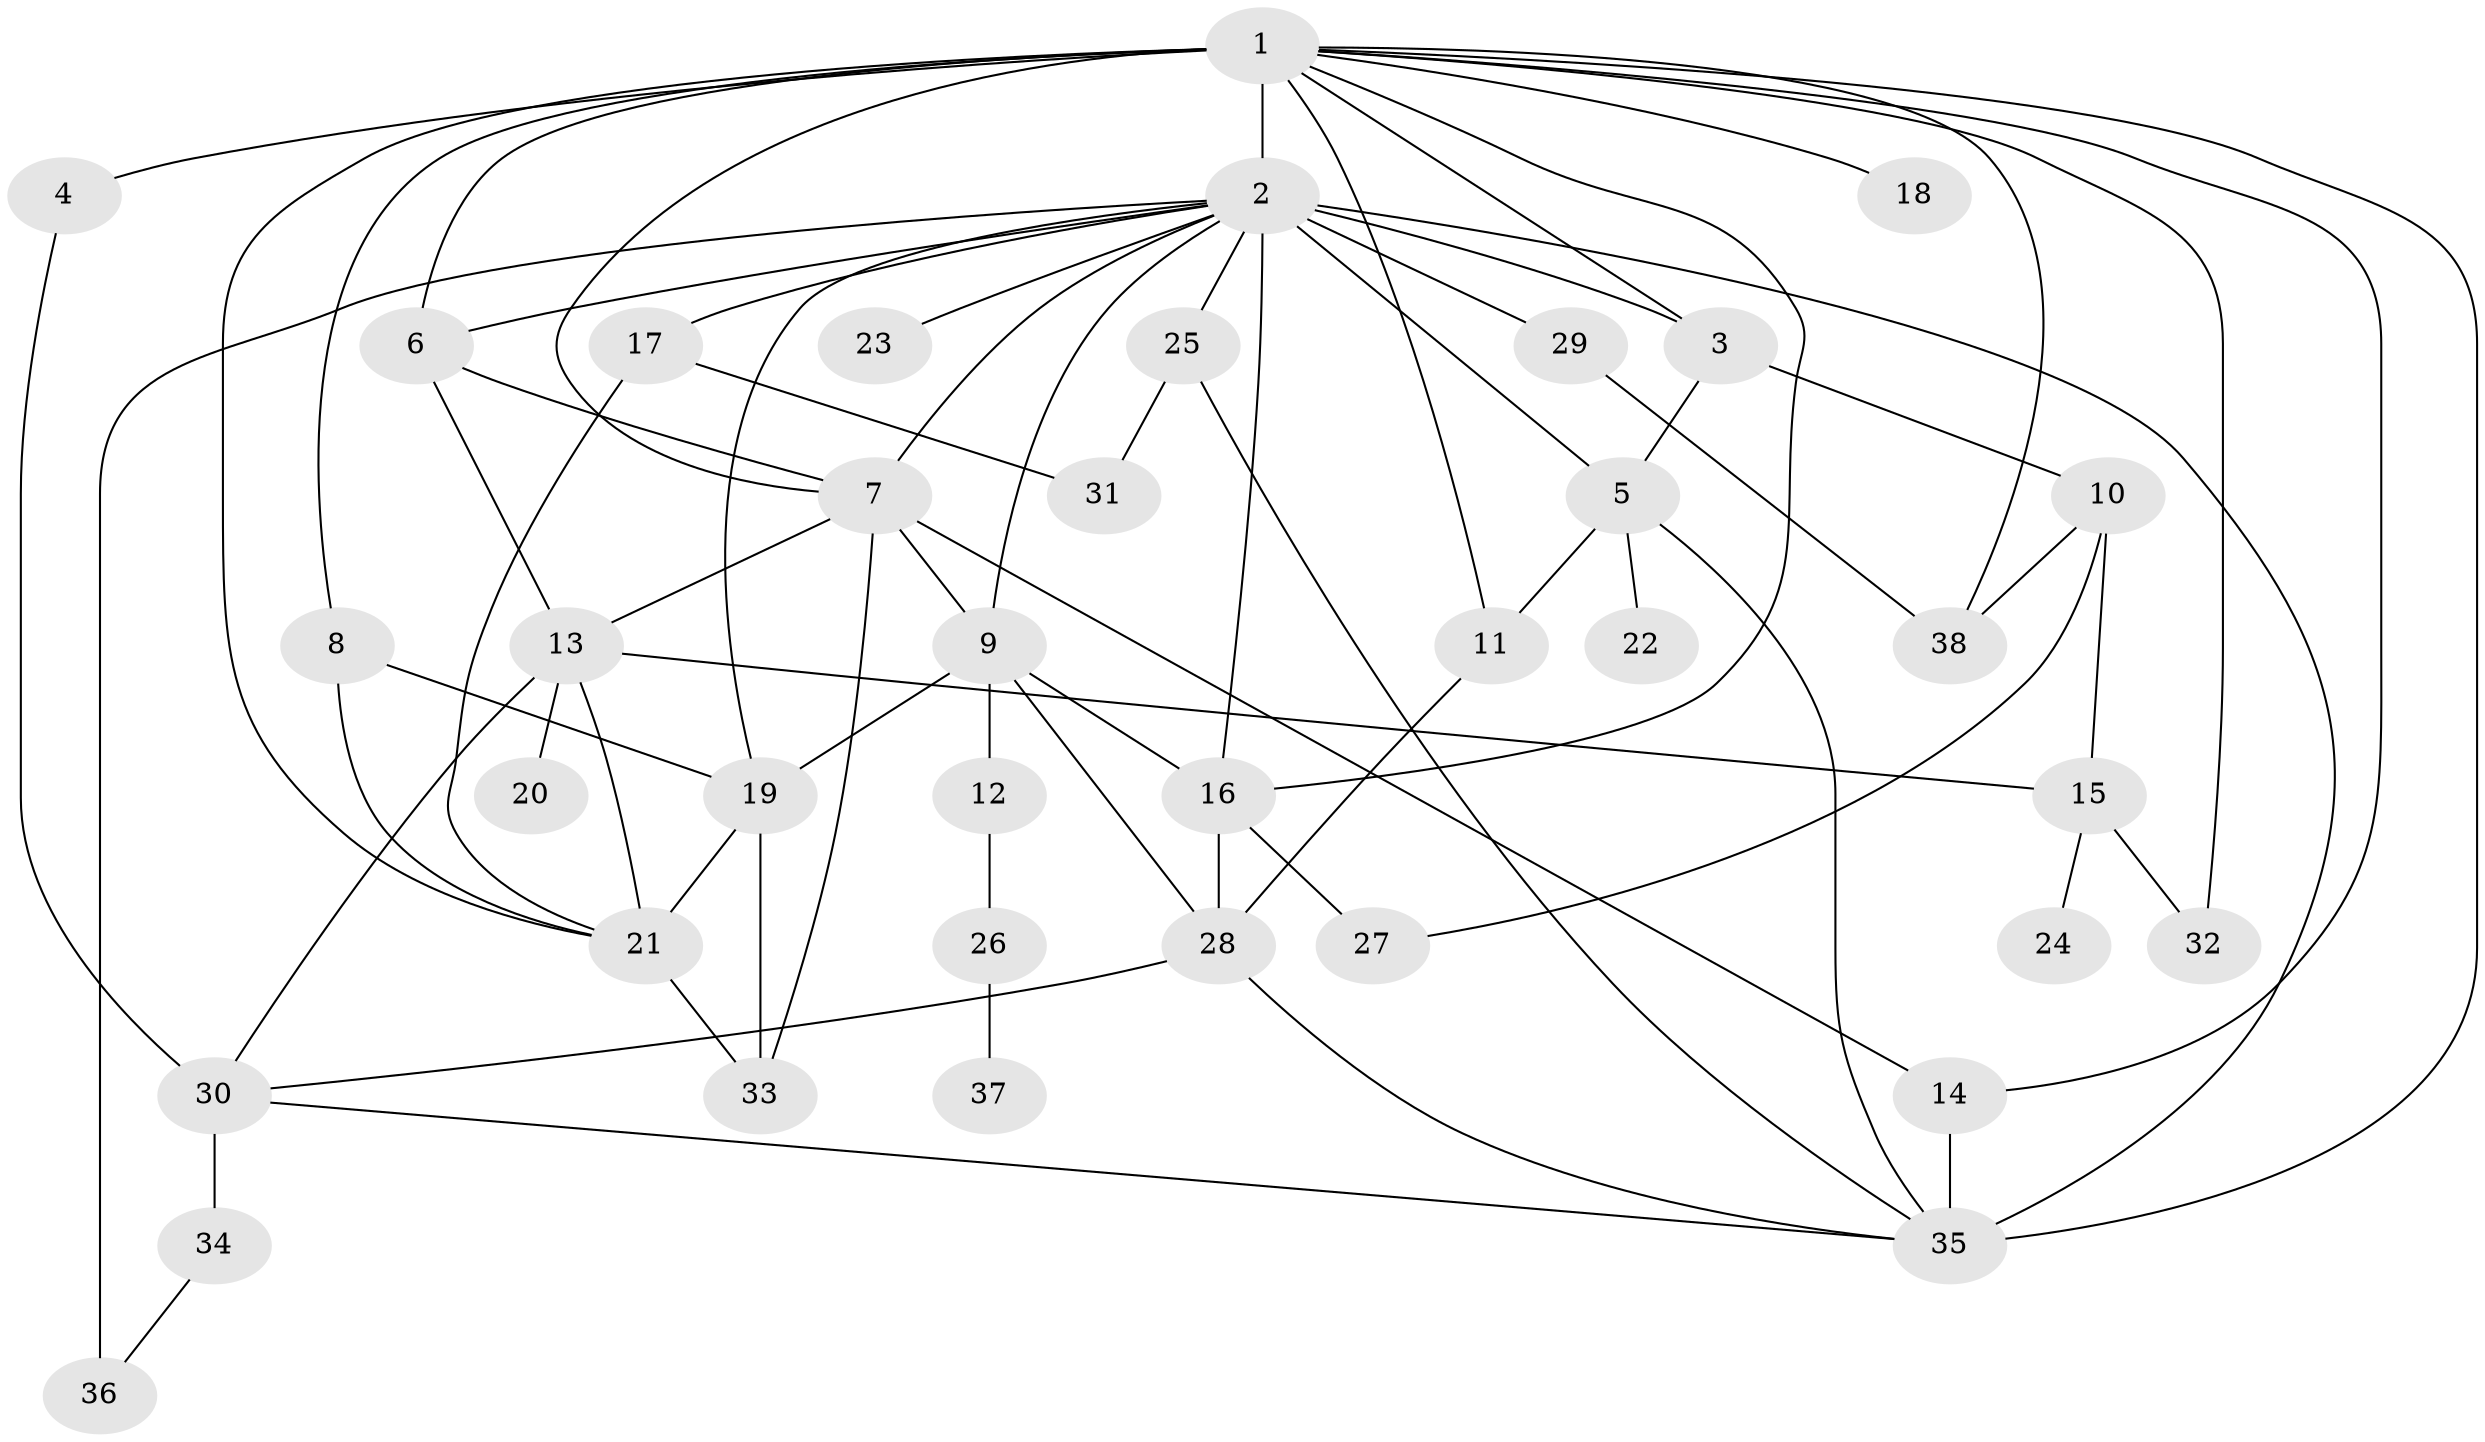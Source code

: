 // original degree distribution, {5: 0.10833333333333334, 6: 0.041666666666666664, 1: 0.2, 2: 0.2833333333333333, 4: 0.14166666666666666, 9: 0.016666666666666666, 3: 0.20833333333333334}
// Generated by graph-tools (version 1.1) at 2025/48/03/04/25 22:48:52]
// undirected, 38 vertices, 73 edges
graph export_dot {
  node [color=gray90,style=filled];
  1;
  2;
  3;
  4;
  5;
  6;
  7;
  8;
  9;
  10;
  11;
  12;
  13;
  14;
  15;
  16;
  17;
  18;
  19;
  20;
  21;
  22;
  23;
  24;
  25;
  26;
  27;
  28;
  29;
  30;
  31;
  32;
  33;
  34;
  35;
  36;
  37;
  38;
  1 -- 2 [weight=6.0];
  1 -- 3 [weight=1.0];
  1 -- 4 [weight=1.0];
  1 -- 6 [weight=1.0];
  1 -- 7 [weight=1.0];
  1 -- 8 [weight=1.0];
  1 -- 11 [weight=1.0];
  1 -- 14 [weight=2.0];
  1 -- 16 [weight=1.0];
  1 -- 18 [weight=1.0];
  1 -- 21 [weight=1.0];
  1 -- 32 [weight=1.0];
  1 -- 35 [weight=1.0];
  1 -- 38 [weight=1.0];
  2 -- 3 [weight=2.0];
  2 -- 5 [weight=2.0];
  2 -- 6 [weight=1.0];
  2 -- 7 [weight=1.0];
  2 -- 9 [weight=1.0];
  2 -- 16 [weight=1.0];
  2 -- 17 [weight=1.0];
  2 -- 19 [weight=2.0];
  2 -- 23 [weight=1.0];
  2 -- 25 [weight=1.0];
  2 -- 29 [weight=2.0];
  2 -- 35 [weight=1.0];
  2 -- 36 [weight=2.0];
  3 -- 5 [weight=1.0];
  3 -- 10 [weight=1.0];
  4 -- 30 [weight=1.0];
  5 -- 11 [weight=1.0];
  5 -- 22 [weight=1.0];
  5 -- 35 [weight=1.0];
  6 -- 7 [weight=1.0];
  6 -- 13 [weight=1.0];
  7 -- 9 [weight=2.0];
  7 -- 13 [weight=1.0];
  7 -- 14 [weight=1.0];
  7 -- 33 [weight=1.0];
  8 -- 19 [weight=1.0];
  8 -- 21 [weight=1.0];
  9 -- 12 [weight=1.0];
  9 -- 16 [weight=1.0];
  9 -- 19 [weight=1.0];
  9 -- 28 [weight=1.0];
  10 -- 15 [weight=1.0];
  10 -- 27 [weight=1.0];
  10 -- 38 [weight=1.0];
  11 -- 28 [weight=1.0];
  12 -- 26 [weight=1.0];
  13 -- 15 [weight=1.0];
  13 -- 20 [weight=2.0];
  13 -- 21 [weight=1.0];
  13 -- 30 [weight=1.0];
  14 -- 35 [weight=3.0];
  15 -- 24 [weight=1.0];
  15 -- 32 [weight=1.0];
  16 -- 27 [weight=1.0];
  16 -- 28 [weight=1.0];
  17 -- 21 [weight=1.0];
  17 -- 31 [weight=1.0];
  19 -- 21 [weight=3.0];
  19 -- 33 [weight=1.0];
  21 -- 33 [weight=1.0];
  25 -- 31 [weight=1.0];
  25 -- 35 [weight=1.0];
  26 -- 37 [weight=1.0];
  28 -- 30 [weight=1.0];
  28 -- 35 [weight=1.0];
  29 -- 38 [weight=1.0];
  30 -- 34 [weight=2.0];
  30 -- 35 [weight=1.0];
  34 -- 36 [weight=1.0];
}
